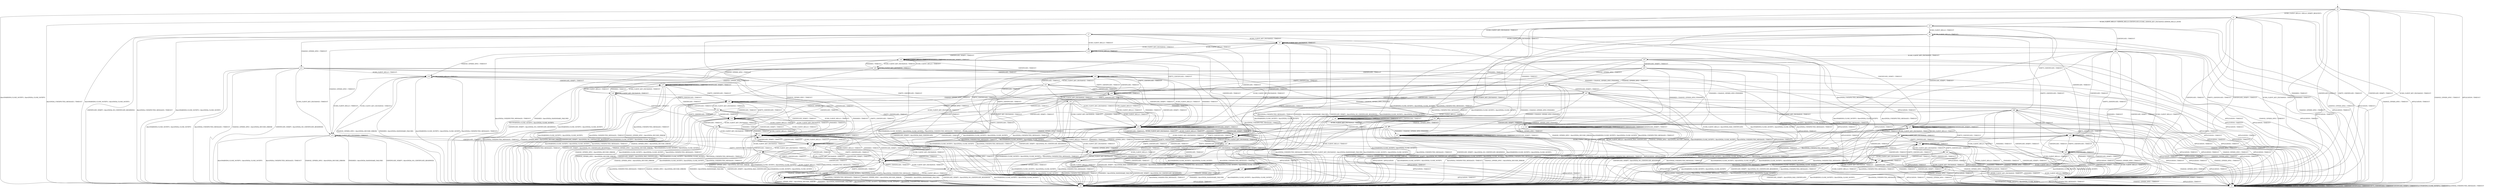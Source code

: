 digraph h4 {
s0 [label="s0"];
s1 [label="s1"];
s2 [label="s2"];
s3 [label="s3"];
s4 [label="s4"];
s5 [label="s5"];
s6 [label="s6"];
s7 [label="s7"];
s8 [label="s8"];
s26 [label="s26"];
s27 [label="s27"];
s46 [label="s46"];
s9 [label="s9"];
s10 [label="s10"];
s11 [label="s11"];
s12 [label="s12"];
s21 [label="s21"];
s28 [label="s28"];
s29 [label="s29"];
s35 [label="s35"];
s36 [label="s36"];
s37 [label="s37"];
s47 [label="s47"];
s50 [label="s50"];
s51 [label="s51"];
s13 [label="s13"];
s14 [label="s14"];
s15 [label="s15"];
s16 [label="s16"];
s22 [label="s22"];
s23 [label="s23"];
s30 [label="s30"];
s33 [label="s33"];
s38 [label="s38"];
s42 [label="s42"];
s43 [label="s43"];
s44 [label="s44"];
s54 [label="s54"];
s55 [label="s55"];
s17 [label="s17"];
s18 [label="s18"];
s24 [label="s24"];
s25 [label="s25"];
s31 [label="s31"];
s34 [label="s34"];
s39 [label="s39"];
s45 [label="s45"];
s49 [label="s49"];
s19 [label="s19"];
s20 [label="s20"];
s32 [label="s32"];
s41 [label="s41"];
s48 [label="s48"];
s53 [label="s53"];
s40 [label="s40"];
s52 [label="s52"];
s0 -> s1 [label="ECDH_CLIENT_HELLO / HELLO_VERIFY_REQUEST+"];
s0 -> s2 [label="ECDH_CLIENT_KEY_EXCHANGE / TIMEOUT"];
s0 -> s3 [label="CHANGE_CIPHER_SPEC / TIMEOUT"];
s0 -> s2 [label="FINISHED / TIMEOUT"];
s0 -> s3 [label="APPLICATION / TIMEOUT"];
s0 -> s2 [label="CERTIFICATE / TIMEOUT"];
s0 -> s2 [label="EMPTY_CERTIFICATE / TIMEOUT"];
s0 -> s2 [label="CERTIFICATE_VERIFY / TIMEOUT"];
s0 -> s4 [label="Alert(WARNING,CLOSE_NOTIFY) / Alert(FATAL,CLOSE_NOTIFY)"];
s0 -> s4 [label="Alert(FATAL,UNEXPECTED_MESSAGE) / TIMEOUT"];
s1 -> s5 [label="ECDH_CLIENT_HELLO / SERVER_HELLO,CERTIFICATE,ECDHE_SERVER_KEY_EXCHANGE,SERVER_HELLO_DONE"];
s1 -> s2 [label="ECDH_CLIENT_KEY_EXCHANGE / TIMEOUT"];
s1 -> s3 [label="CHANGE_CIPHER_SPEC / TIMEOUT"];
s1 -> s2 [label="FINISHED / TIMEOUT"];
s1 -> s3 [label="APPLICATION / TIMEOUT"];
s1 -> s2 [label="CERTIFICATE / TIMEOUT"];
s1 -> s2 [label="EMPTY_CERTIFICATE / TIMEOUT"];
s1 -> s2 [label="CERTIFICATE_VERIFY / TIMEOUT"];
s1 -> s4 [label="Alert(WARNING,CLOSE_NOTIFY) / Alert(FATAL,CLOSE_NOTIFY)"];
s1 -> s4 [label="Alert(FATAL,UNEXPECTED_MESSAGE) / TIMEOUT"];
s2 -> s2 [label="ECDH_CLIENT_HELLO / TIMEOUT"];
s2 -> s2 [label="ECDH_CLIENT_KEY_EXCHANGE / TIMEOUT"];
s2 -> s3 [label="CHANGE_CIPHER_SPEC / TIMEOUT"];
s2 -> s2 [label="FINISHED / TIMEOUT"];
s2 -> s3 [label="APPLICATION / TIMEOUT"];
s2 -> s2 [label="CERTIFICATE / TIMEOUT"];
s2 -> s2 [label="EMPTY_CERTIFICATE / TIMEOUT"];
s2 -> s2 [label="CERTIFICATE_VERIFY / TIMEOUT"];
s2 -> s4 [label="Alert(WARNING,CLOSE_NOTIFY) / Alert(FATAL,CLOSE_NOTIFY)"];
s2 -> s4 [label="Alert(FATAL,UNEXPECTED_MESSAGE) / TIMEOUT"];
s3 -> s3 [label="ECDH_CLIENT_HELLO / TIMEOUT"];
s3 -> s3 [label="ECDH_CLIENT_KEY_EXCHANGE / TIMEOUT"];
s3 -> s3 [label="CHANGE_CIPHER_SPEC / TIMEOUT"];
s3 -> s3 [label="FINISHED / TIMEOUT"];
s3 -> s3 [label="APPLICATION / TIMEOUT"];
s3 -> s3 [label="CERTIFICATE / TIMEOUT"];
s3 -> s3 [label="EMPTY_CERTIFICATE / TIMEOUT"];
s3 -> s3 [label="CERTIFICATE_VERIFY / TIMEOUT"];
s3 -> s3 [label="Alert(WARNING,CLOSE_NOTIFY) / TIMEOUT"];
s3 -> s3 [label="Alert(FATAL,UNEXPECTED_MESSAGE) / TIMEOUT"];
s4 -> s4 [label="ECDH_CLIENT_HELLO / SOCKET_CLOSED"];
s4 -> s4 [label="ECDH_CLIENT_KEY_EXCHANGE / SOCKET_CLOSED"];
s4 -> s4 [label="CHANGE_CIPHER_SPEC / SOCKET_CLOSED"];
s4 -> s4 [label="FINISHED / SOCKET_CLOSED"];
s4 -> s4 [label="APPLICATION / SOCKET_CLOSED"];
s4 -> s4 [label="CERTIFICATE / SOCKET_CLOSED"];
s4 -> s4 [label="EMPTY_CERTIFICATE / SOCKET_CLOSED"];
s4 -> s4 [label="CERTIFICATE_VERIFY / SOCKET_CLOSED"];
s4 -> s4 [label="Alert(WARNING,CLOSE_NOTIFY) / SOCKET_CLOSED"];
s4 -> s4 [label="Alert(FATAL,UNEXPECTED_MESSAGE) / SOCKET_CLOSED"];
s5 -> s6 [label="ECDH_CLIENT_HELLO / TIMEOUT"];
s5 -> s7 [label="ECDH_CLIENT_KEY_EXCHANGE / TIMEOUT"];
s5 -> s3 [label="CHANGE_CIPHER_SPEC / TIMEOUT"];
s5 -> s8 [label="FINISHED / TIMEOUT"];
s5 -> s3 [label="APPLICATION / TIMEOUT"];
s5 -> s26 [label="CERTIFICATE / TIMEOUT"];
s5 -> s46 [label="EMPTY_CERTIFICATE / TIMEOUT"];
s5 -> s27 [label="CERTIFICATE_VERIFY / TIMEOUT"];
s5 -> s4 [label="Alert(WARNING,CLOSE_NOTIFY) / Alert(FATAL,CLOSE_NOTIFY)"];
s5 -> s4 [label="Alert(FATAL,UNEXPECTED_MESSAGE) / TIMEOUT"];
s6 -> s6 [label="ECDH_CLIENT_HELLO / TIMEOUT"];
s6 -> s9 [label="ECDH_CLIENT_KEY_EXCHANGE / TIMEOUT"];
s6 -> s3 [label="CHANGE_CIPHER_SPEC / TIMEOUT"];
s6 -> s8 [label="FINISHED / TIMEOUT"];
s6 -> s3 [label="APPLICATION / TIMEOUT"];
s6 -> s28 [label="CERTIFICATE / TIMEOUT"];
s6 -> s47 [label="EMPTY_CERTIFICATE / TIMEOUT"];
s6 -> s27 [label="CERTIFICATE_VERIFY / TIMEOUT"];
s6 -> s4 [label="Alert(WARNING,CLOSE_NOTIFY) / Alert(FATAL,CLOSE_NOTIFY)"];
s6 -> s4 [label="Alert(FATAL,UNEXPECTED_MESSAGE) / TIMEOUT"];
s7 -> s10 [label="ECDH_CLIENT_HELLO / TIMEOUT"];
s7 -> s9 [label="ECDH_CLIENT_KEY_EXCHANGE / TIMEOUT"];
s7 -> s11 [label="CHANGE_CIPHER_SPEC / TIMEOUT"];
s7 -> s12 [label="FINISHED / CHANGE_CIPHER_SPEC,FINISHED"];
s7 -> s3 [label="APPLICATION / TIMEOUT"];
s7 -> s21 [label="CERTIFICATE / TIMEOUT"];
s7 -> s29 [label="EMPTY_CERTIFICATE / TIMEOUT"];
s7 -> s4 [label="CERTIFICATE_VERIFY / Alert(FATAL,NO_CERTIFICATE_RESERVED)"];
s7 -> s4 [label="Alert(WARNING,CLOSE_NOTIFY) / Alert(FATAL,CLOSE_NOTIFY)"];
s7 -> s4 [label="Alert(FATAL,UNEXPECTED_MESSAGE) / TIMEOUT"];
s8 -> s8 [label="ECDH_CLIENT_HELLO / TIMEOUT"];
s8 -> s4 [label="ECDH_CLIENT_KEY_EXCHANGE / Alert(FATAL,HANDSHAKE_FAILURE)"];
s8 -> s3 [label="CHANGE_CIPHER_SPEC / TIMEOUT"];
s8 -> s8 [label="FINISHED / TIMEOUT"];
s8 -> s3 [label="APPLICATION / TIMEOUT"];
s8 -> s8 [label="CERTIFICATE / TIMEOUT"];
s8 -> s8 [label="EMPTY_CERTIFICATE / TIMEOUT"];
s8 -> s27 [label="CERTIFICATE_VERIFY / TIMEOUT"];
s8 -> s4 [label="Alert(WARNING,CLOSE_NOTIFY) / Alert(FATAL,CLOSE_NOTIFY)"];
s8 -> s4 [label="Alert(FATAL,UNEXPECTED_MESSAGE) / TIMEOUT"];
s26 -> s2 [label="ECDH_CLIENT_HELLO / TIMEOUT"];
s26 -> s35 [label="ECDH_CLIENT_KEY_EXCHANGE / TIMEOUT"];
s26 -> s3 [label="CHANGE_CIPHER_SPEC / TIMEOUT"];
s26 -> s2 [label="FINISHED / TIMEOUT"];
s26 -> s3 [label="APPLICATION / TIMEOUT"];
s26 -> s28 [label="CERTIFICATE / TIMEOUT"];
s26 -> s47 [label="EMPTY_CERTIFICATE / TIMEOUT"];
s26 -> s2 [label="CERTIFICATE_VERIFY / TIMEOUT"];
s26 -> s4 [label="Alert(WARNING,CLOSE_NOTIFY) / Alert(FATAL,CLOSE_NOTIFY)"];
s26 -> s4 [label="Alert(FATAL,UNEXPECTED_MESSAGE) / TIMEOUT"];
s27 -> s27 [label="ECDH_CLIENT_HELLO / TIMEOUT"];
s27 -> s36 [label="ECDH_CLIENT_KEY_EXCHANGE / TIMEOUT"];
s27 -> s3 [label="CHANGE_CIPHER_SPEC / TIMEOUT"];
s27 -> s27 [label="FINISHED / TIMEOUT"];
s27 -> s3 [label="APPLICATION / TIMEOUT"];
s27 -> s37 [label="CERTIFICATE / TIMEOUT"];
s27 -> s50 [label="EMPTY_CERTIFICATE / TIMEOUT"];
s27 -> s27 [label="CERTIFICATE_VERIFY / TIMEOUT"];
s27 -> s4 [label="Alert(WARNING,CLOSE_NOTIFY) / Alert(FATAL,CLOSE_NOTIFY)"];
s27 -> s4 [label="Alert(FATAL,UNEXPECTED_MESSAGE) / TIMEOUT"];
s46 -> s2 [label="ECDH_CLIENT_HELLO / TIMEOUT"];
s46 -> s51 [label="ECDH_CLIENT_KEY_EXCHANGE / TIMEOUT"];
s46 -> s3 [label="CHANGE_CIPHER_SPEC / TIMEOUT"];
s46 -> s2 [label="FINISHED / TIMEOUT"];
s46 -> s3 [label="APPLICATION / TIMEOUT"];
s46 -> s28 [label="CERTIFICATE / TIMEOUT"];
s46 -> s47 [label="EMPTY_CERTIFICATE / TIMEOUT"];
s46 -> s2 [label="CERTIFICATE_VERIFY / TIMEOUT"];
s46 -> s4 [label="Alert(WARNING,CLOSE_NOTIFY) / Alert(FATAL,CLOSE_NOTIFY)"];
s46 -> s4 [label="Alert(FATAL,UNEXPECTED_MESSAGE) / TIMEOUT"];
s9 -> s10 [label="ECDH_CLIENT_HELLO / TIMEOUT"];
s9 -> s9 [label="ECDH_CLIENT_KEY_EXCHANGE / TIMEOUT"];
s9 -> s13 [label="CHANGE_CIPHER_SPEC / TIMEOUT"];
s9 -> s4 [label="FINISHED / Alert(FATAL,HANDSHAKE_FAILURE)"];
s9 -> s3 [label="APPLICATION / TIMEOUT"];
s9 -> s21 [label="CERTIFICATE / TIMEOUT"];
s9 -> s29 [label="EMPTY_CERTIFICATE / TIMEOUT"];
s9 -> s4 [label="CERTIFICATE_VERIFY / Alert(FATAL,NO_CERTIFICATE_RESERVED)"];
s9 -> s4 [label="Alert(WARNING,CLOSE_NOTIFY) / Alert(FATAL,CLOSE_NOTIFY)"];
s9 -> s4 [label="Alert(FATAL,UNEXPECTED_MESSAGE) / TIMEOUT"];
s10 -> s10 [label="ECDH_CLIENT_HELLO / TIMEOUT"];
s10 -> s9 [label="ECDH_CLIENT_KEY_EXCHANGE / TIMEOUT"];
s10 -> s14 [label="CHANGE_CIPHER_SPEC / TIMEOUT"];
s10 -> s4 [label="FINISHED / Alert(FATAL,HANDSHAKE_FAILURE)"];
s10 -> s3 [label="APPLICATION / TIMEOUT"];
s10 -> s21 [label="CERTIFICATE / TIMEOUT"];
s10 -> s29 [label="EMPTY_CERTIFICATE / TIMEOUT"];
s10 -> s22 [label="CERTIFICATE_VERIFY / TIMEOUT"];
s10 -> s4 [label="Alert(WARNING,CLOSE_NOTIFY) / Alert(FATAL,CLOSE_NOTIFY)"];
s10 -> s4 [label="Alert(FATAL,UNEXPECTED_MESSAGE) / TIMEOUT"];
s11 -> s14 [label="ECDH_CLIENT_HELLO / TIMEOUT"];
s11 -> s13 [label="ECDH_CLIENT_KEY_EXCHANGE / TIMEOUT"];
s11 -> s4 [label="CHANGE_CIPHER_SPEC / Alert(FATAL,DECODE_ERROR)"];
s11 -> s15 [label="FINISHED / CHANGE_CIPHER_SPEC,FINISHED"];
s11 -> s3 [label="APPLICATION / TIMEOUT"];
s11 -> s16 [label="CERTIFICATE / TIMEOUT"];
s11 -> s30 [label="EMPTY_CERTIFICATE / TIMEOUT"];
s11 -> s4 [label="CERTIFICATE_VERIFY / Alert(FATAL,NO_CERTIFICATE_RESERVED)"];
s11 -> s4 [label="Alert(WARNING,CLOSE_NOTIFY) / Alert(FATAL,CLOSE_NOTIFY)"];
s11 -> s4 [label="Alert(FATAL,UNEXPECTED_MESSAGE) / TIMEOUT"];
s12 -> s12 [label="ECDH_CLIENT_HELLO / TIMEOUT"];
s12 -> s12 [label="ECDH_CLIENT_KEY_EXCHANGE / TIMEOUT"];
s12 -> s15 [label="CHANGE_CIPHER_SPEC / TIMEOUT"];
s12 -> s12 [label="FINISHED / TIMEOUT"];
s12 -> s4 [label="APPLICATION / APPLICATION"];
s12 -> s12 [label="CERTIFICATE / TIMEOUT"];
s12 -> s12 [label="EMPTY_CERTIFICATE / TIMEOUT"];
s12 -> s12 [label="CERTIFICATE_VERIFY / TIMEOUT"];
s12 -> s4 [label="Alert(WARNING,CLOSE_NOTIFY) / Alert(FATAL,CLOSE_NOTIFY)"];
s12 -> s4 [label="Alert(FATAL,UNEXPECTED_MESSAGE) / TIMEOUT"];
s21 -> s33 [label="ECDH_CLIENT_HELLO / TIMEOUT"];
s21 -> s23 [label="ECDH_CLIENT_KEY_EXCHANGE / TIMEOUT"];
s21 -> s16 [label="CHANGE_CIPHER_SPEC / TIMEOUT"];
s21 -> s33 [label="FINISHED / TIMEOUT"];
s21 -> s3 [label="APPLICATION / TIMEOUT"];
s21 -> s21 [label="CERTIFICATE / TIMEOUT"];
s21 -> s29 [label="EMPTY_CERTIFICATE / TIMEOUT"];
s21 -> s33 [label="CERTIFICATE_VERIFY / TIMEOUT"];
s21 -> s4 [label="Alert(WARNING,CLOSE_NOTIFY) / Alert(FATAL,CLOSE_NOTIFY)"];
s21 -> s4 [label="Alert(FATAL,UNEXPECTED_MESSAGE) / TIMEOUT"];
s28 -> s2 [label="ECDH_CLIENT_HELLO / TIMEOUT"];
s28 -> s23 [label="ECDH_CLIENT_KEY_EXCHANGE / TIMEOUT"];
s28 -> s3 [label="CHANGE_CIPHER_SPEC / TIMEOUT"];
s28 -> s2 [label="FINISHED / TIMEOUT"];
s28 -> s3 [label="APPLICATION / TIMEOUT"];
s28 -> s28 [label="CERTIFICATE / TIMEOUT"];
s28 -> s47 [label="EMPTY_CERTIFICATE / TIMEOUT"];
s28 -> s2 [label="CERTIFICATE_VERIFY / TIMEOUT"];
s28 -> s4 [label="Alert(WARNING,CLOSE_NOTIFY) / Alert(FATAL,CLOSE_NOTIFY)"];
s28 -> s4 [label="Alert(FATAL,UNEXPECTED_MESSAGE) / TIMEOUT"];
s29 -> s33 [label="ECDH_CLIENT_HELLO / TIMEOUT"];
s29 -> s38 [label="ECDH_CLIENT_KEY_EXCHANGE / TIMEOUT"];
s29 -> s30 [label="CHANGE_CIPHER_SPEC / TIMEOUT"];
s29 -> s33 [label="FINISHED / TIMEOUT"];
s29 -> s3 [label="APPLICATION / TIMEOUT"];
s29 -> s21 [label="CERTIFICATE / TIMEOUT"];
s29 -> s29 [label="EMPTY_CERTIFICATE / TIMEOUT"];
s29 -> s33 [label="CERTIFICATE_VERIFY / TIMEOUT"];
s29 -> s4 [label="Alert(WARNING,CLOSE_NOTIFY) / Alert(FATAL,CLOSE_NOTIFY)"];
s29 -> s4 [label="Alert(FATAL,UNEXPECTED_MESSAGE) / TIMEOUT"];
s35 -> s25 [label="ECDH_CLIENT_HELLO / TIMEOUT"];
s35 -> s33 [label="ECDH_CLIENT_KEY_EXCHANGE / TIMEOUT"];
s35 -> s42 [label="CHANGE_CIPHER_SPEC / TIMEOUT"];
s35 -> s12 [label="FINISHED / CHANGE_CIPHER_SPEC,FINISHED"];
s35 -> s3 [label="APPLICATION / TIMEOUT"];
s35 -> s21 [label="CERTIFICATE / TIMEOUT"];
s35 -> s29 [label="EMPTY_CERTIFICATE / TIMEOUT"];
s35 -> s43 [label="CERTIFICATE_VERIFY / TIMEOUT"];
s35 -> s4 [label="Alert(WARNING,CLOSE_NOTIFY) / Alert(FATAL,CLOSE_NOTIFY)"];
s35 -> s4 [label="Alert(FATAL,UNEXPECTED_MESSAGE) / TIMEOUT"];
s36 -> s27 [label="ECDH_CLIENT_HELLO / TIMEOUT"];
s36 -> s36 [label="ECDH_CLIENT_KEY_EXCHANGE / TIMEOUT"];
s36 -> s3 [label="CHANGE_CIPHER_SPEC / TIMEOUT"];
s36 -> s27 [label="FINISHED / TIMEOUT"];
s36 -> s3 [label="APPLICATION / TIMEOUT"];
s36 -> s37 [label="CERTIFICATE / TIMEOUT"];
s36 -> s50 [label="EMPTY_CERTIFICATE / TIMEOUT"];
s36 -> s4 [label="CERTIFICATE_VERIFY / Alert(FATAL,NO_CERTIFICATE_RESERVED)"];
s36 -> s4 [label="Alert(WARNING,CLOSE_NOTIFY) / Alert(FATAL,CLOSE_NOTIFY)"];
s36 -> s4 [label="Alert(FATAL,UNEXPECTED_MESSAGE) / TIMEOUT"];
s37 -> s2 [label="ECDH_CLIENT_HELLO / TIMEOUT"];
s37 -> s44 [label="ECDH_CLIENT_KEY_EXCHANGE / TIMEOUT"];
s37 -> s3 [label="CHANGE_CIPHER_SPEC / TIMEOUT"];
s37 -> s2 [label="FINISHED / TIMEOUT"];
s37 -> s3 [label="APPLICATION / TIMEOUT"];
s37 -> s37 [label="CERTIFICATE / TIMEOUT"];
s37 -> s50 [label="EMPTY_CERTIFICATE / TIMEOUT"];
s37 -> s2 [label="CERTIFICATE_VERIFY / TIMEOUT"];
s37 -> s4 [label="Alert(WARNING,CLOSE_NOTIFY) / Alert(FATAL,CLOSE_NOTIFY)"];
s37 -> s4 [label="Alert(FATAL,UNEXPECTED_MESSAGE) / TIMEOUT"];
s47 -> s2 [label="ECDH_CLIENT_HELLO / TIMEOUT"];
s47 -> s38 [label="ECDH_CLIENT_KEY_EXCHANGE / TIMEOUT"];
s47 -> s3 [label="CHANGE_CIPHER_SPEC / TIMEOUT"];
s47 -> s2 [label="FINISHED / TIMEOUT"];
s47 -> s3 [label="APPLICATION / TIMEOUT"];
s47 -> s28 [label="CERTIFICATE / TIMEOUT"];
s47 -> s47 [label="EMPTY_CERTIFICATE / TIMEOUT"];
s47 -> s2 [label="CERTIFICATE_VERIFY / TIMEOUT"];
s47 -> s4 [label="Alert(WARNING,CLOSE_NOTIFY) / Alert(FATAL,CLOSE_NOTIFY)"];
s47 -> s4 [label="Alert(FATAL,UNEXPECTED_MESSAGE) / TIMEOUT"];
s50 -> s2 [label="ECDH_CLIENT_HELLO / TIMEOUT"];
s50 -> s54 [label="ECDH_CLIENT_KEY_EXCHANGE / TIMEOUT"];
s50 -> s3 [label="CHANGE_CIPHER_SPEC / TIMEOUT"];
s50 -> s2 [label="FINISHED / TIMEOUT"];
s50 -> s3 [label="APPLICATION / TIMEOUT"];
s50 -> s37 [label="CERTIFICATE / TIMEOUT"];
s50 -> s50 [label="EMPTY_CERTIFICATE / TIMEOUT"];
s50 -> s2 [label="CERTIFICATE_VERIFY / TIMEOUT"];
s50 -> s4 [label="Alert(WARNING,CLOSE_NOTIFY) / Alert(FATAL,CLOSE_NOTIFY)"];
s50 -> s4 [label="Alert(FATAL,UNEXPECTED_MESSAGE) / TIMEOUT"];
s51 -> s25 [label="ECDH_CLIENT_HELLO / TIMEOUT"];
s51 -> s33 [label="ECDH_CLIENT_KEY_EXCHANGE / TIMEOUT"];
s51 -> s55 [label="CHANGE_CIPHER_SPEC / TIMEOUT"];
s51 -> s12 [label="FINISHED / CHANGE_CIPHER_SPEC,FINISHED"];
s51 -> s3 [label="APPLICATION / TIMEOUT"];
s51 -> s21 [label="CERTIFICATE / TIMEOUT"];
s51 -> s29 [label="EMPTY_CERTIFICATE / TIMEOUT"];
s51 -> s4 [label="CERTIFICATE_VERIFY / Alert(FATAL,NO_CERTIFICATE_RESERVED)"];
s51 -> s4 [label="Alert(WARNING,CLOSE_NOTIFY) / Alert(FATAL,CLOSE_NOTIFY)"];
s51 -> s4 [label="Alert(FATAL,UNEXPECTED_MESSAGE) / TIMEOUT"];
s13 -> s14 [label="ECDH_CLIENT_HELLO / TIMEOUT"];
s13 -> s13 [label="ECDH_CLIENT_KEY_EXCHANGE / TIMEOUT"];
s13 -> s4 [label="CHANGE_CIPHER_SPEC / Alert(FATAL,DECODE_ERROR)"];
s13 -> s4 [label="FINISHED / Alert(FATAL,HANDSHAKE_FAILURE)"];
s13 -> s3 [label="APPLICATION / TIMEOUT"];
s13 -> s16 [label="CERTIFICATE / TIMEOUT"];
s13 -> s30 [label="EMPTY_CERTIFICATE / TIMEOUT"];
s13 -> s4 [label="CERTIFICATE_VERIFY / Alert(FATAL,NO_CERTIFICATE_RESERVED)"];
s13 -> s4 [label="Alert(WARNING,CLOSE_NOTIFY) / Alert(FATAL,CLOSE_NOTIFY)"];
s13 -> s4 [label="Alert(FATAL,UNEXPECTED_MESSAGE) / TIMEOUT"];
s14 -> s14 [label="ECDH_CLIENT_HELLO / TIMEOUT"];
s14 -> s13 [label="ECDH_CLIENT_KEY_EXCHANGE / TIMEOUT"];
s14 -> s4 [label="CHANGE_CIPHER_SPEC / Alert(FATAL,DECODE_ERROR)"];
s14 -> s4 [label="FINISHED / Alert(FATAL,HANDSHAKE_FAILURE)"];
s14 -> s3 [label="APPLICATION / TIMEOUT"];
s14 -> s16 [label="CERTIFICATE / TIMEOUT"];
s14 -> s30 [label="EMPTY_CERTIFICATE / TIMEOUT"];
s14 -> s17 [label="CERTIFICATE_VERIFY / TIMEOUT"];
s14 -> s4 [label="Alert(WARNING,CLOSE_NOTIFY) / Alert(FATAL,CLOSE_NOTIFY)"];
s14 -> s4 [label="Alert(FATAL,UNEXPECTED_MESSAGE) / TIMEOUT"];
s15 -> s15 [label="ECDH_CLIENT_HELLO / TIMEOUT"];
s15 -> s15 [label="ECDH_CLIENT_KEY_EXCHANGE / TIMEOUT"];
s15 -> s4 [label="CHANGE_CIPHER_SPEC / Alert(FATAL,DECODE_ERROR)"];
s15 -> s15 [label="FINISHED / TIMEOUT"];
s15 -> s4 [label="APPLICATION / APPLICATION"];
s15 -> s15 [label="CERTIFICATE / TIMEOUT"];
s15 -> s15 [label="EMPTY_CERTIFICATE / TIMEOUT"];
s15 -> s15 [label="CERTIFICATE_VERIFY / TIMEOUT"];
s15 -> s4 [label="Alert(WARNING,CLOSE_NOTIFY) / Alert(FATAL,CLOSE_NOTIFY)"];
s15 -> s4 [label="Alert(FATAL,UNEXPECTED_MESSAGE) / TIMEOUT"];
s16 -> s31 [label="ECDH_CLIENT_HELLO / TIMEOUT"];
s16 -> s18 [label="ECDH_CLIENT_KEY_EXCHANGE / TIMEOUT"];
s16 -> s4 [label="CHANGE_CIPHER_SPEC / Alert(FATAL,DECODE_ERROR)"];
s16 -> s31 [label="FINISHED / TIMEOUT"];
s16 -> s3 [label="APPLICATION / TIMEOUT"];
s16 -> s16 [label="CERTIFICATE / TIMEOUT"];
s16 -> s30 [label="EMPTY_CERTIFICATE / TIMEOUT"];
s16 -> s31 [label="CERTIFICATE_VERIFY / TIMEOUT"];
s16 -> s4 [label="Alert(WARNING,CLOSE_NOTIFY) / Alert(FATAL,CLOSE_NOTIFY)"];
s16 -> s4 [label="Alert(FATAL,UNEXPECTED_MESSAGE) / TIMEOUT"];
s22 -> s22 [label="ECDH_CLIENT_HELLO / TIMEOUT"];
s22 -> s24 [label="ECDH_CLIENT_KEY_EXCHANGE / TIMEOUT"];
s22 -> s17 [label="CHANGE_CIPHER_SPEC / TIMEOUT"];
s22 -> s22 [label="FINISHED / TIMEOUT"];
s22 -> s3 [label="APPLICATION / TIMEOUT"];
s22 -> s34 [label="CERTIFICATE / TIMEOUT"];
s22 -> s49 [label="EMPTY_CERTIFICATE / TIMEOUT"];
s22 -> s22 [label="CERTIFICATE_VERIFY / TIMEOUT"];
s22 -> s4 [label="Alert(WARNING,CLOSE_NOTIFY) / Alert(FATAL,CLOSE_NOTIFY)"];
s22 -> s4 [label="Alert(FATAL,UNEXPECTED_MESSAGE) / TIMEOUT"];
s23 -> s25 [label="ECDH_CLIENT_HELLO / TIMEOUT"];
s23 -> s33 [label="ECDH_CLIENT_KEY_EXCHANGE / TIMEOUT"];
s23 -> s18 [label="CHANGE_CIPHER_SPEC / TIMEOUT"];
s23 -> s4 [label="FINISHED / Alert(FATAL,HANDSHAKE_FAILURE)"];
s23 -> s3 [label="APPLICATION / TIMEOUT"];
s23 -> s21 [label="CERTIFICATE / TIMEOUT"];
s23 -> s29 [label="EMPTY_CERTIFICATE / TIMEOUT"];
s23 -> s4 [label="CERTIFICATE_VERIFY / Alert(FATAL,BAD_CERTIFICATE)"];
s23 -> s4 [label="Alert(WARNING,CLOSE_NOTIFY) / Alert(FATAL,CLOSE_NOTIFY)"];
s23 -> s4 [label="Alert(FATAL,UNEXPECTED_MESSAGE) / TIMEOUT"];
s30 -> s31 [label="ECDH_CLIENT_HELLO / TIMEOUT"];
s30 -> s39 [label="ECDH_CLIENT_KEY_EXCHANGE / TIMEOUT"];
s30 -> s4 [label="CHANGE_CIPHER_SPEC / Alert(FATAL,DECODE_ERROR)"];
s30 -> s31 [label="FINISHED / TIMEOUT"];
s30 -> s3 [label="APPLICATION / TIMEOUT"];
s30 -> s16 [label="CERTIFICATE / TIMEOUT"];
s30 -> s30 [label="EMPTY_CERTIFICATE / TIMEOUT"];
s30 -> s31 [label="CERTIFICATE_VERIFY / TIMEOUT"];
s30 -> s4 [label="Alert(WARNING,CLOSE_NOTIFY) / Alert(FATAL,CLOSE_NOTIFY)"];
s30 -> s4 [label="Alert(FATAL,UNEXPECTED_MESSAGE) / TIMEOUT"];
s33 -> s33 [label="ECDH_CLIENT_HELLO / TIMEOUT"];
s33 -> s33 [label="ECDH_CLIENT_KEY_EXCHANGE / TIMEOUT"];
s33 -> s31 [label="CHANGE_CIPHER_SPEC / TIMEOUT"];
s33 -> s33 [label="FINISHED / TIMEOUT"];
s33 -> s3 [label="APPLICATION / TIMEOUT"];
s33 -> s21 [label="CERTIFICATE / TIMEOUT"];
s33 -> s29 [label="EMPTY_CERTIFICATE / TIMEOUT"];
s33 -> s33 [label="CERTIFICATE_VERIFY / TIMEOUT"];
s33 -> s4 [label="Alert(WARNING,CLOSE_NOTIFY) / Alert(FATAL,CLOSE_NOTIFY)"];
s33 -> s4 [label="Alert(FATAL,UNEXPECTED_MESSAGE) / TIMEOUT"];
s38 -> s25 [label="ECDH_CLIENT_HELLO / TIMEOUT"];
s38 -> s33 [label="ECDH_CLIENT_KEY_EXCHANGE / TIMEOUT"];
s38 -> s39 [label="CHANGE_CIPHER_SPEC / TIMEOUT"];
s38 -> s4 [label="FINISHED / Alert(FATAL,HANDSHAKE_FAILURE)"];
s38 -> s3 [label="APPLICATION / TIMEOUT"];
s38 -> s21 [label="CERTIFICATE / TIMEOUT"];
s38 -> s29 [label="EMPTY_CERTIFICATE / TIMEOUT"];
s38 -> s4 [label="CERTIFICATE_VERIFY / Alert(FATAL,NO_CERTIFICATE_RESERVED)"];
s38 -> s4 [label="Alert(WARNING,CLOSE_NOTIFY) / Alert(FATAL,CLOSE_NOTIFY)"];
s38 -> s4 [label="Alert(FATAL,UNEXPECTED_MESSAGE) / TIMEOUT"];
s42 -> s20 [label="ECDH_CLIENT_HELLO / TIMEOUT"];
s42 -> s31 [label="ECDH_CLIENT_KEY_EXCHANGE / TIMEOUT"];
s42 -> s4 [label="CHANGE_CIPHER_SPEC / Alert(FATAL,DECODE_ERROR)"];
s42 -> s15 [label="FINISHED / CHANGE_CIPHER_SPEC,FINISHED"];
s42 -> s3 [label="APPLICATION / TIMEOUT"];
s42 -> s16 [label="CERTIFICATE / TIMEOUT"];
s42 -> s30 [label="EMPTY_CERTIFICATE / TIMEOUT"];
s42 -> s45 [label="CERTIFICATE_VERIFY / TIMEOUT"];
s42 -> s4 [label="Alert(WARNING,CLOSE_NOTIFY) / Alert(FATAL,CLOSE_NOTIFY)"];
s42 -> s4 [label="Alert(FATAL,UNEXPECTED_MESSAGE) / TIMEOUT"];
s43 -> s4 [label="ECDH_CLIENT_HELLO / Alert(FATAL,BAD_CERTIFICATE)"];
s43 -> s33 [label="ECDH_CLIENT_KEY_EXCHANGE / TIMEOUT"];
s43 -> s45 [label="CHANGE_CIPHER_SPEC / TIMEOUT"];
s43 -> s12 [label="FINISHED / CHANGE_CIPHER_SPEC,FINISHED"];
s43 -> s3 [label="APPLICATION / TIMEOUT"];
s43 -> s34 [label="CERTIFICATE / TIMEOUT"];
s43 -> s49 [label="EMPTY_CERTIFICATE / TIMEOUT"];
s43 -> s33 [label="CERTIFICATE_VERIFY / TIMEOUT"];
s43 -> s4 [label="Alert(WARNING,CLOSE_NOTIFY) / Alert(FATAL,CLOSE_NOTIFY)"];
s43 -> s4 [label="Alert(FATAL,UNEXPECTED_MESSAGE) / TIMEOUT"];
s44 -> s2 [label="ECDH_CLIENT_HELLO / TIMEOUT"];
s44 -> s2 [label="ECDH_CLIENT_KEY_EXCHANGE / TIMEOUT"];
s44 -> s3 [label="CHANGE_CIPHER_SPEC / TIMEOUT"];
s44 -> s2 [label="FINISHED / TIMEOUT"];
s44 -> s3 [label="APPLICATION / TIMEOUT"];
s44 -> s37 [label="CERTIFICATE / TIMEOUT"];
s44 -> s50 [label="EMPTY_CERTIFICATE / TIMEOUT"];
s44 -> s4 [label="CERTIFICATE_VERIFY / Alert(FATAL,BAD_CERTIFICATE)"];
s44 -> s4 [label="Alert(WARNING,CLOSE_NOTIFY) / Alert(FATAL,CLOSE_NOTIFY)"];
s44 -> s4 [label="Alert(FATAL,UNEXPECTED_MESSAGE) / TIMEOUT"];
s54 -> s2 [label="ECDH_CLIENT_HELLO / TIMEOUT"];
s54 -> s2 [label="ECDH_CLIENT_KEY_EXCHANGE / TIMEOUT"];
s54 -> s3 [label="CHANGE_CIPHER_SPEC / TIMEOUT"];
s54 -> s2 [label="FINISHED / TIMEOUT"];
s54 -> s3 [label="APPLICATION / TIMEOUT"];
s54 -> s37 [label="CERTIFICATE / TIMEOUT"];
s54 -> s50 [label="EMPTY_CERTIFICATE / TIMEOUT"];
s54 -> s4 [label="CERTIFICATE_VERIFY / Alert(FATAL,NO_CERTIFICATE_RESERVED)"];
s54 -> s4 [label="Alert(WARNING,CLOSE_NOTIFY) / Alert(FATAL,CLOSE_NOTIFY)"];
s54 -> s4 [label="Alert(FATAL,UNEXPECTED_MESSAGE) / TIMEOUT"];
s55 -> s20 [label="ECDH_CLIENT_HELLO / TIMEOUT"];
s55 -> s31 [label="ECDH_CLIENT_KEY_EXCHANGE / TIMEOUT"];
s55 -> s4 [label="CHANGE_CIPHER_SPEC / Alert(FATAL,DECODE_ERROR)"];
s55 -> s15 [label="FINISHED / CHANGE_CIPHER_SPEC,FINISHED"];
s55 -> s3 [label="APPLICATION / TIMEOUT"];
s55 -> s16 [label="CERTIFICATE / TIMEOUT"];
s55 -> s30 [label="EMPTY_CERTIFICATE / TIMEOUT"];
s55 -> s4 [label="CERTIFICATE_VERIFY / Alert(FATAL,NO_CERTIFICATE_RESERVED)"];
s55 -> s4 [label="Alert(WARNING,CLOSE_NOTIFY) / Alert(FATAL,CLOSE_NOTIFY)"];
s55 -> s4 [label="Alert(FATAL,UNEXPECTED_MESSAGE) / TIMEOUT"];
s17 -> s17 [label="ECDH_CLIENT_HELLO / TIMEOUT"];
s17 -> s19 [label="ECDH_CLIENT_KEY_EXCHANGE / TIMEOUT"];
s17 -> s4 [label="CHANGE_CIPHER_SPEC / Alert(FATAL,DECODE_ERROR)"];
s17 -> s17 [label="FINISHED / TIMEOUT"];
s17 -> s3 [label="APPLICATION / TIMEOUT"];
s17 -> s32 [label="CERTIFICATE / TIMEOUT"];
s17 -> s48 [label="EMPTY_CERTIFICATE / TIMEOUT"];
s17 -> s17 [label="CERTIFICATE_VERIFY / TIMEOUT"];
s17 -> s4 [label="Alert(WARNING,CLOSE_NOTIFY) / Alert(FATAL,CLOSE_NOTIFY)"];
s17 -> s4 [label="Alert(FATAL,UNEXPECTED_MESSAGE) / TIMEOUT"];
s18 -> s20 [label="ECDH_CLIENT_HELLO / TIMEOUT"];
s18 -> s31 [label="ECDH_CLIENT_KEY_EXCHANGE / TIMEOUT"];
s18 -> s4 [label="CHANGE_CIPHER_SPEC / Alert(FATAL,DECODE_ERROR)"];
s18 -> s4 [label="FINISHED / Alert(FATAL,HANDSHAKE_FAILURE)"];
s18 -> s3 [label="APPLICATION / TIMEOUT"];
s18 -> s16 [label="CERTIFICATE / TIMEOUT"];
s18 -> s30 [label="EMPTY_CERTIFICATE / TIMEOUT"];
s18 -> s4 [label="CERTIFICATE_VERIFY / Alert(FATAL,BAD_CERTIFICATE)"];
s18 -> s4 [label="Alert(WARNING,CLOSE_NOTIFY) / Alert(FATAL,CLOSE_NOTIFY)"];
s18 -> s4 [label="Alert(FATAL,UNEXPECTED_MESSAGE) / TIMEOUT"];
s24 -> s22 [label="ECDH_CLIENT_HELLO / TIMEOUT"];
s24 -> s24 [label="ECDH_CLIENT_KEY_EXCHANGE / TIMEOUT"];
s24 -> s19 [label="CHANGE_CIPHER_SPEC / TIMEOUT"];
s24 -> s22 [label="FINISHED / TIMEOUT"];
s24 -> s3 [label="APPLICATION / TIMEOUT"];
s24 -> s34 [label="CERTIFICATE / TIMEOUT"];
s24 -> s49 [label="EMPTY_CERTIFICATE / TIMEOUT"];
s24 -> s4 [label="CERTIFICATE_VERIFY / Alert(FATAL,NO_CERTIFICATE_RESERVED)"];
s24 -> s4 [label="Alert(WARNING,CLOSE_NOTIFY) / Alert(FATAL,CLOSE_NOTIFY)"];
s24 -> s4 [label="Alert(FATAL,UNEXPECTED_MESSAGE) / TIMEOUT"];
s25 -> s25 [label="ECDH_CLIENT_HELLO / TIMEOUT"];
s25 -> s33 [label="ECDH_CLIENT_KEY_EXCHANGE / TIMEOUT"];
s25 -> s20 [label="CHANGE_CIPHER_SPEC / TIMEOUT"];
s25 -> s4 [label="FINISHED / Alert(FATAL,HANDSHAKE_FAILURE)"];
s25 -> s3 [label="APPLICATION / TIMEOUT"];
s25 -> s21 [label="CERTIFICATE / TIMEOUT"];
s25 -> s29 [label="EMPTY_CERTIFICATE / TIMEOUT"];
s25 -> s33 [label="CERTIFICATE_VERIFY / TIMEOUT"];
s25 -> s4 [label="Alert(WARNING,CLOSE_NOTIFY) / Alert(FATAL,CLOSE_NOTIFY)"];
s25 -> s4 [label="Alert(FATAL,UNEXPECTED_MESSAGE) / TIMEOUT"];
s31 -> s31 [label="ECDH_CLIENT_HELLO / TIMEOUT"];
s31 -> s31 [label="ECDH_CLIENT_KEY_EXCHANGE / TIMEOUT"];
s31 -> s4 [label="CHANGE_CIPHER_SPEC / Alert(FATAL,DECODE_ERROR)"];
s31 -> s31 [label="FINISHED / TIMEOUT"];
s31 -> s3 [label="APPLICATION / TIMEOUT"];
s31 -> s16 [label="CERTIFICATE / TIMEOUT"];
s31 -> s30 [label="EMPTY_CERTIFICATE / TIMEOUT"];
s31 -> s31 [label="CERTIFICATE_VERIFY / TIMEOUT"];
s31 -> s4 [label="Alert(WARNING,CLOSE_NOTIFY) / Alert(FATAL,CLOSE_NOTIFY)"];
s31 -> s4 [label="Alert(FATAL,UNEXPECTED_MESSAGE) / TIMEOUT"];
s34 -> s33 [label="ECDH_CLIENT_HELLO / TIMEOUT"];
s34 -> s41 [label="ECDH_CLIENT_KEY_EXCHANGE / TIMEOUT"];
s34 -> s32 [label="CHANGE_CIPHER_SPEC / TIMEOUT"];
s34 -> s33 [label="FINISHED / TIMEOUT"];
s34 -> s3 [label="APPLICATION / TIMEOUT"];
s34 -> s34 [label="CERTIFICATE / TIMEOUT"];
s34 -> s49 [label="EMPTY_CERTIFICATE / TIMEOUT"];
s34 -> s33 [label="CERTIFICATE_VERIFY / TIMEOUT"];
s34 -> s4 [label="Alert(WARNING,CLOSE_NOTIFY) / Alert(FATAL,CLOSE_NOTIFY)"];
s34 -> s4 [label="Alert(FATAL,UNEXPECTED_MESSAGE) / TIMEOUT"];
s39 -> s20 [label="ECDH_CLIENT_HELLO / TIMEOUT"];
s39 -> s31 [label="ECDH_CLIENT_KEY_EXCHANGE / TIMEOUT"];
s39 -> s4 [label="CHANGE_CIPHER_SPEC / Alert(FATAL,DECODE_ERROR)"];
s39 -> s4 [label="FINISHED / Alert(FATAL,HANDSHAKE_FAILURE)"];
s39 -> s3 [label="APPLICATION / TIMEOUT"];
s39 -> s16 [label="CERTIFICATE / TIMEOUT"];
s39 -> s30 [label="EMPTY_CERTIFICATE / TIMEOUT"];
s39 -> s4 [label="CERTIFICATE_VERIFY / Alert(FATAL,NO_CERTIFICATE_RESERVED)"];
s39 -> s4 [label="Alert(WARNING,CLOSE_NOTIFY) / Alert(FATAL,CLOSE_NOTIFY)"];
s39 -> s4 [label="Alert(FATAL,UNEXPECTED_MESSAGE) / TIMEOUT"];
s45 -> s4 [label="ECDH_CLIENT_HELLO / Alert(FATAL,BAD_CERTIFICATE)"];
s45 -> s31 [label="ECDH_CLIENT_KEY_EXCHANGE / TIMEOUT"];
s45 -> s4 [label="CHANGE_CIPHER_SPEC / Alert(FATAL,DECODE_ERROR)"];
s45 -> s15 [label="FINISHED / CHANGE_CIPHER_SPEC,FINISHED"];
s45 -> s3 [label="APPLICATION / TIMEOUT"];
s45 -> s32 [label="CERTIFICATE / TIMEOUT"];
s45 -> s48 [label="EMPTY_CERTIFICATE / TIMEOUT"];
s45 -> s31 [label="CERTIFICATE_VERIFY / TIMEOUT"];
s45 -> s4 [label="Alert(WARNING,CLOSE_NOTIFY) / Alert(FATAL,CLOSE_NOTIFY)"];
s45 -> s4 [label="Alert(FATAL,UNEXPECTED_MESSAGE) / TIMEOUT"];
s49 -> s33 [label="ECDH_CLIENT_HELLO / TIMEOUT"];
s49 -> s53 [label="ECDH_CLIENT_KEY_EXCHANGE / TIMEOUT"];
s49 -> s48 [label="CHANGE_CIPHER_SPEC / TIMEOUT"];
s49 -> s33 [label="FINISHED / TIMEOUT"];
s49 -> s3 [label="APPLICATION / TIMEOUT"];
s49 -> s34 [label="CERTIFICATE / TIMEOUT"];
s49 -> s49 [label="EMPTY_CERTIFICATE / TIMEOUT"];
s49 -> s33 [label="CERTIFICATE_VERIFY / TIMEOUT"];
s49 -> s4 [label="Alert(WARNING,CLOSE_NOTIFY) / Alert(FATAL,CLOSE_NOTIFY)"];
s49 -> s4 [label="Alert(FATAL,UNEXPECTED_MESSAGE) / TIMEOUT"];
s19 -> s17 [label="ECDH_CLIENT_HELLO / TIMEOUT"];
s19 -> s19 [label="ECDH_CLIENT_KEY_EXCHANGE / TIMEOUT"];
s19 -> s4 [label="CHANGE_CIPHER_SPEC / Alert(FATAL,DECODE_ERROR)"];
s19 -> s17 [label="FINISHED / TIMEOUT"];
s19 -> s3 [label="APPLICATION / TIMEOUT"];
s19 -> s32 [label="CERTIFICATE / TIMEOUT"];
s19 -> s48 [label="EMPTY_CERTIFICATE / TIMEOUT"];
s19 -> s4 [label="CERTIFICATE_VERIFY / Alert(FATAL,NO_CERTIFICATE_RESERVED)"];
s19 -> s4 [label="Alert(WARNING,CLOSE_NOTIFY) / Alert(FATAL,CLOSE_NOTIFY)"];
s19 -> s4 [label="Alert(FATAL,UNEXPECTED_MESSAGE) / TIMEOUT"];
s20 -> s20 [label="ECDH_CLIENT_HELLO / TIMEOUT"];
s20 -> s31 [label="ECDH_CLIENT_KEY_EXCHANGE / TIMEOUT"];
s20 -> s4 [label="CHANGE_CIPHER_SPEC / Alert(FATAL,DECODE_ERROR)"];
s20 -> s4 [label="FINISHED / Alert(FATAL,HANDSHAKE_FAILURE)"];
s20 -> s3 [label="APPLICATION / TIMEOUT"];
s20 -> s16 [label="CERTIFICATE / TIMEOUT"];
s20 -> s30 [label="EMPTY_CERTIFICATE / TIMEOUT"];
s20 -> s31 [label="CERTIFICATE_VERIFY / TIMEOUT"];
s20 -> s4 [label="Alert(WARNING,CLOSE_NOTIFY) / Alert(FATAL,CLOSE_NOTIFY)"];
s20 -> s4 [label="Alert(FATAL,UNEXPECTED_MESSAGE) / TIMEOUT"];
s32 -> s31 [label="ECDH_CLIENT_HELLO / TIMEOUT"];
s32 -> s40 [label="ECDH_CLIENT_KEY_EXCHANGE / TIMEOUT"];
s32 -> s4 [label="CHANGE_CIPHER_SPEC / Alert(FATAL,DECODE_ERROR)"];
s32 -> s31 [label="FINISHED / TIMEOUT"];
s32 -> s3 [label="APPLICATION / TIMEOUT"];
s32 -> s32 [label="CERTIFICATE / TIMEOUT"];
s32 -> s48 [label="EMPTY_CERTIFICATE / TIMEOUT"];
s32 -> s31 [label="CERTIFICATE_VERIFY / TIMEOUT"];
s32 -> s4 [label="Alert(WARNING,CLOSE_NOTIFY) / Alert(FATAL,CLOSE_NOTIFY)"];
s32 -> s4 [label="Alert(FATAL,UNEXPECTED_MESSAGE) / TIMEOUT"];
s41 -> s33 [label="ECDH_CLIENT_HELLO / TIMEOUT"];
s41 -> s33 [label="ECDH_CLIENT_KEY_EXCHANGE / TIMEOUT"];
s41 -> s40 [label="CHANGE_CIPHER_SPEC / TIMEOUT"];
s41 -> s33 [label="FINISHED / TIMEOUT"];
s41 -> s3 [label="APPLICATION / TIMEOUT"];
s41 -> s34 [label="CERTIFICATE / TIMEOUT"];
s41 -> s49 [label="EMPTY_CERTIFICATE / TIMEOUT"];
s41 -> s4 [label="CERTIFICATE_VERIFY / Alert(FATAL,BAD_CERTIFICATE)"];
s41 -> s4 [label="Alert(WARNING,CLOSE_NOTIFY) / Alert(FATAL,CLOSE_NOTIFY)"];
s41 -> s4 [label="Alert(FATAL,UNEXPECTED_MESSAGE) / TIMEOUT"];
s48 -> s31 [label="ECDH_CLIENT_HELLO / TIMEOUT"];
s48 -> s52 [label="ECDH_CLIENT_KEY_EXCHANGE / TIMEOUT"];
s48 -> s4 [label="CHANGE_CIPHER_SPEC / Alert(FATAL,DECODE_ERROR)"];
s48 -> s31 [label="FINISHED / TIMEOUT"];
s48 -> s3 [label="APPLICATION / TIMEOUT"];
s48 -> s32 [label="CERTIFICATE / TIMEOUT"];
s48 -> s48 [label="EMPTY_CERTIFICATE / TIMEOUT"];
s48 -> s31 [label="CERTIFICATE_VERIFY / TIMEOUT"];
s48 -> s4 [label="Alert(WARNING,CLOSE_NOTIFY) / Alert(FATAL,CLOSE_NOTIFY)"];
s48 -> s4 [label="Alert(FATAL,UNEXPECTED_MESSAGE) / TIMEOUT"];
s53 -> s33 [label="ECDH_CLIENT_HELLO / TIMEOUT"];
s53 -> s33 [label="ECDH_CLIENT_KEY_EXCHANGE / TIMEOUT"];
s53 -> s52 [label="CHANGE_CIPHER_SPEC / TIMEOUT"];
s53 -> s33 [label="FINISHED / TIMEOUT"];
s53 -> s3 [label="APPLICATION / TIMEOUT"];
s53 -> s34 [label="CERTIFICATE / TIMEOUT"];
s53 -> s49 [label="EMPTY_CERTIFICATE / TIMEOUT"];
s53 -> s4 [label="CERTIFICATE_VERIFY / Alert(FATAL,NO_CERTIFICATE_RESERVED)"];
s53 -> s4 [label="Alert(WARNING,CLOSE_NOTIFY) / Alert(FATAL,CLOSE_NOTIFY)"];
s53 -> s4 [label="Alert(FATAL,UNEXPECTED_MESSAGE) / TIMEOUT"];
s40 -> s31 [label="ECDH_CLIENT_HELLO / TIMEOUT"];
s40 -> s31 [label="ECDH_CLIENT_KEY_EXCHANGE / TIMEOUT"];
s40 -> s4 [label="CHANGE_CIPHER_SPEC / Alert(FATAL,DECODE_ERROR)"];
s40 -> s31 [label="FINISHED / TIMEOUT"];
s40 -> s3 [label="APPLICATION / TIMEOUT"];
s40 -> s32 [label="CERTIFICATE / TIMEOUT"];
s40 -> s48 [label="EMPTY_CERTIFICATE / TIMEOUT"];
s40 -> s4 [label="CERTIFICATE_VERIFY / Alert(FATAL,BAD_CERTIFICATE)"];
s40 -> s4 [label="Alert(WARNING,CLOSE_NOTIFY) / Alert(FATAL,CLOSE_NOTIFY)"];
s40 -> s4 [label="Alert(FATAL,UNEXPECTED_MESSAGE) / TIMEOUT"];
s52 -> s31 [label="ECDH_CLIENT_HELLO / TIMEOUT"];
s52 -> s31 [label="ECDH_CLIENT_KEY_EXCHANGE / TIMEOUT"];
s52 -> s4 [label="CHANGE_CIPHER_SPEC / Alert(FATAL,DECODE_ERROR)"];
s52 -> s31 [label="FINISHED / TIMEOUT"];
s52 -> s3 [label="APPLICATION / TIMEOUT"];
s52 -> s32 [label="CERTIFICATE / TIMEOUT"];
s52 -> s48 [label="EMPTY_CERTIFICATE / TIMEOUT"];
s52 -> s4 [label="CERTIFICATE_VERIFY / Alert(FATAL,NO_CERTIFICATE_RESERVED)"];
s52 -> s4 [label="Alert(WARNING,CLOSE_NOTIFY) / Alert(FATAL,CLOSE_NOTIFY)"];
s52 -> s4 [label="Alert(FATAL,UNEXPECTED_MESSAGE) / TIMEOUT"];
__start0 [shape=none, label=""];
__start0 -> s0 [label=""];
}
